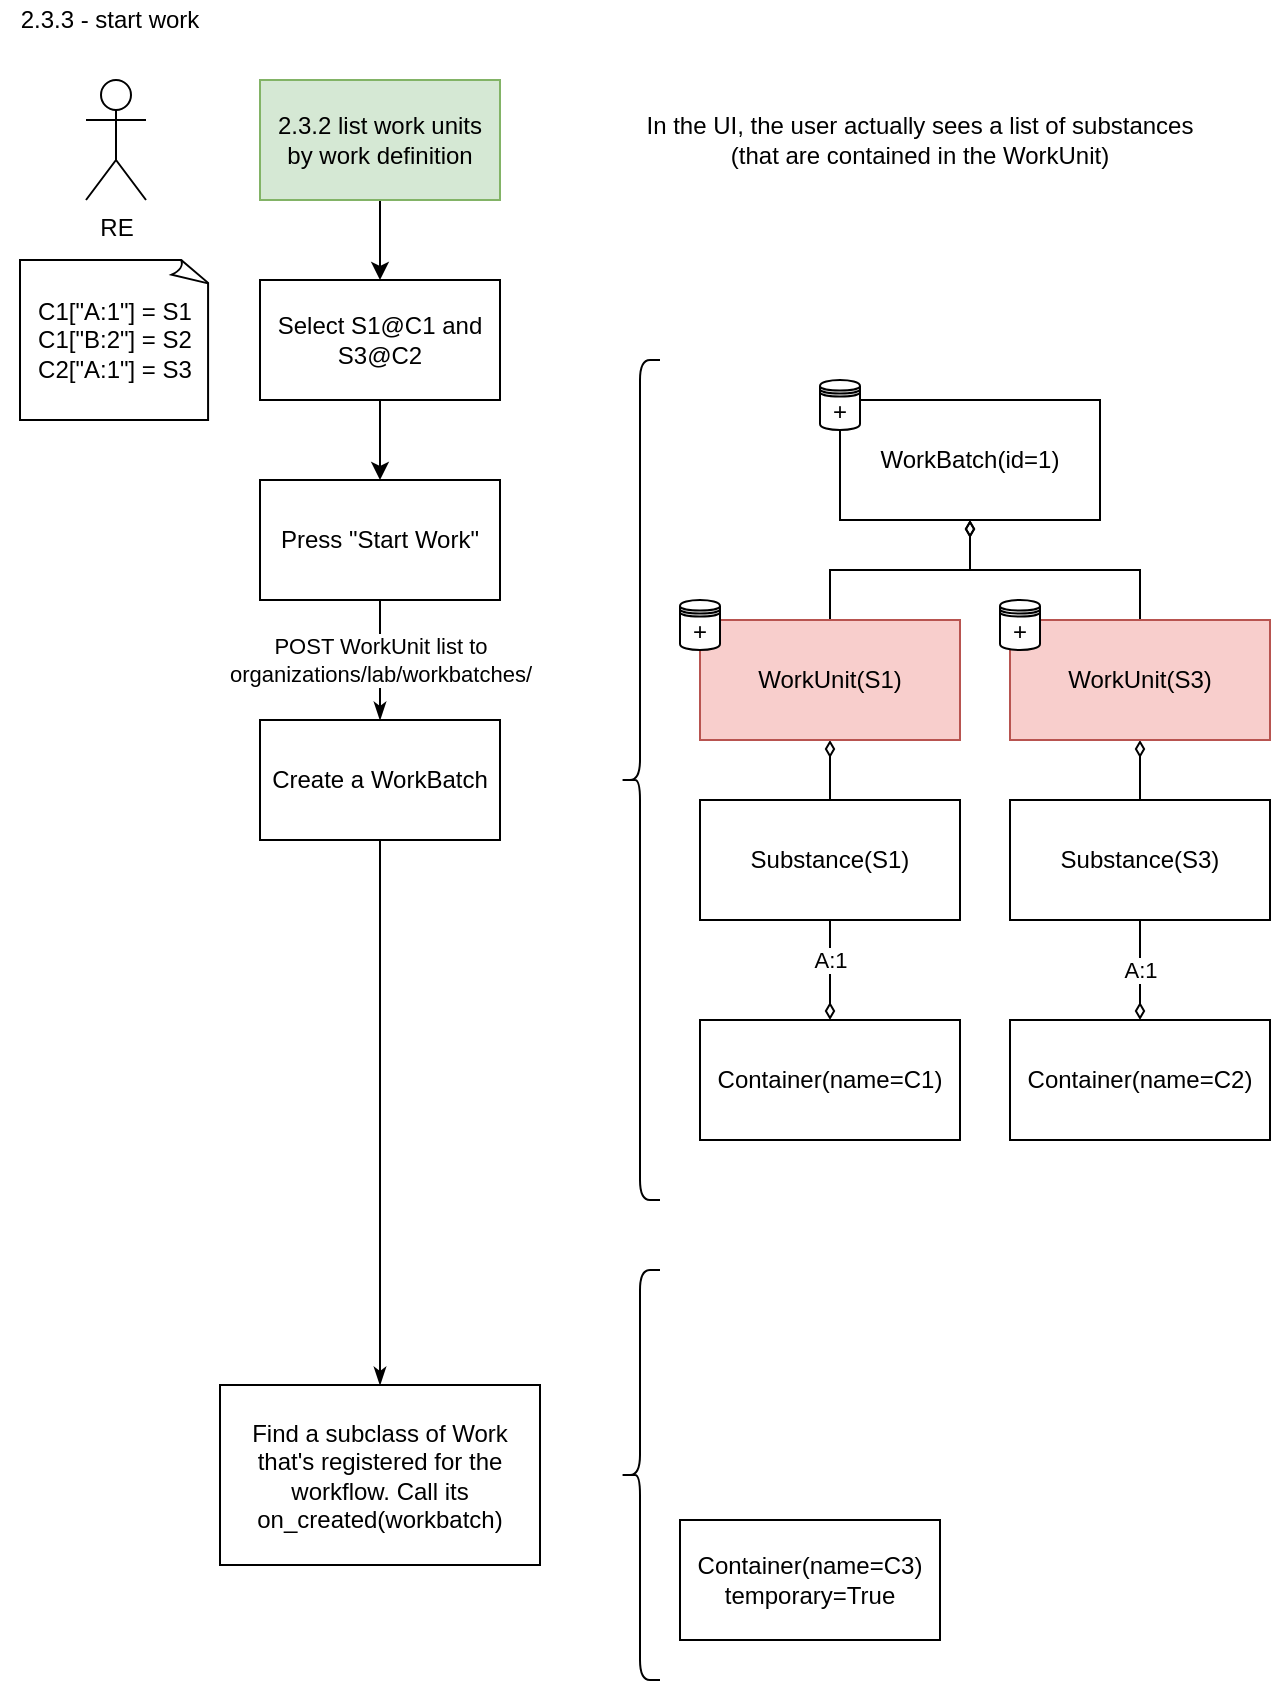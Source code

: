 <mxfile version="13.6.2" type="device"><diagram id="3H1c2ccJSPnoFC9GmwfF" name="Page-1"><mxGraphModel dx="786" dy="542" grid="1" gridSize="10" guides="1" tooltips="1" connect="1" arrows="1" fold="1" page="1" pageScale="1" pageWidth="827" pageHeight="1169" math="0" shadow="0"><root><mxCell id="0"/><mxCell id="1" parent="0"/><mxCell id="mrrmgD-FLw9sQ8rRM4c3-1" value="" style="edgeStyle=orthogonalEdgeStyle;rounded=0;orthogonalLoop=1;jettySize=auto;html=1;endArrow=classic;endFill=1;fontSize=12;" edge="1" parent="1" source="mrrmgD-FLw9sQ8rRM4c3-2" target="mrrmgD-FLw9sQ8rRM4c3-3"><mxGeometry relative="1" as="geometry"/></mxCell><mxCell id="mrrmgD-FLw9sQ8rRM4c3-2" value="Select S1@C1 and S3@C2" style="whiteSpace=wrap;html=1;rounded=0;" vertex="1" parent="1"><mxGeometry x="180" y="210" width="120" height="60" as="geometry"/></mxCell><mxCell id="mrrmgD-FLw9sQ8rRM4c3-3" value="Press &quot;Start Work&quot;" style="whiteSpace=wrap;html=1;rounded=0;" vertex="1" parent="1"><mxGeometry x="180" y="310" width="120" height="60" as="geometry"/></mxCell><mxCell id="mrrmgD-FLw9sQ8rRM4c3-4" value="" style="shape=curlyBracket;whiteSpace=wrap;html=1;rounded=1;" vertex="1" parent="1"><mxGeometry x="360" y="250" width="20" height="420" as="geometry"/></mxCell><mxCell id="mrrmgD-FLw9sQ8rRM4c3-5" style="edgeStyle=orthogonalEdgeStyle;rounded=0;orthogonalLoop=1;jettySize=auto;html=1;startArrow=diamondThin;startFill=0;endArrow=none;endFill=0;" edge="1" parent="1" source="mrrmgD-FLw9sQ8rRM4c3-7" target="mrrmgD-FLw9sQ8rRM4c3-18"><mxGeometry relative="1" as="geometry"/></mxCell><mxCell id="mrrmgD-FLw9sQ8rRM4c3-6" style="edgeStyle=orthogonalEdgeStyle;rounded=0;orthogonalLoop=1;jettySize=auto;html=1;startArrow=diamondThin;startFill=0;endArrow=none;endFill=0;" edge="1" parent="1" source="mrrmgD-FLw9sQ8rRM4c3-7" target="mrrmgD-FLw9sQ8rRM4c3-20"><mxGeometry relative="1" as="geometry"/></mxCell><mxCell id="mrrmgD-FLw9sQ8rRM4c3-7" value="WorkBatch(id=1)" style="whiteSpace=wrap;html=1;rounded=0;" vertex="1" parent="1"><mxGeometry x="470" y="270" width="130" height="60" as="geometry"/></mxCell><mxCell id="mrrmgD-FLw9sQ8rRM4c3-8" value="+" style="shape=datastore;whiteSpace=wrap;html=1;fontSize=12;" vertex="1" parent="1"><mxGeometry x="460" y="260" width="20" height="25" as="geometry"/></mxCell><mxCell id="mrrmgD-FLw9sQ8rRM4c3-9" value="C1[&quot;A:1&quot;] = S1&lt;br&gt;C1[&quot;B:2&quot;] = S2&lt;br&gt;C2[&quot;A:1&quot;] = S3" style="whiteSpace=wrap;html=1;shape=mxgraph.basic.document;fontSize=12;" vertex="1" parent="1"><mxGeometry x="60" y="200" width="95" height="80" as="geometry"/></mxCell><mxCell id="mrrmgD-FLw9sQ8rRM4c3-10" value="Substance(S1)" style="rounded=0;whiteSpace=wrap;html=1;fontSize=12;" vertex="1" parent="1"><mxGeometry x="400" y="470" width="130" height="60" as="geometry"/></mxCell><mxCell id="mrrmgD-FLw9sQ8rRM4c3-11" value="" style="edgeStyle=orthogonalEdgeStyle;rounded=0;orthogonalLoop=1;jettySize=auto;html=1;startArrow=diamondThin;startFill=0;endArrow=none;endFill=0;fontSize=12;" edge="1" parent="1" source="mrrmgD-FLw9sQ8rRM4c3-13" target="mrrmgD-FLw9sQ8rRM4c3-10"><mxGeometry relative="1" as="geometry"/></mxCell><mxCell id="mrrmgD-FLw9sQ8rRM4c3-12" value="A:1" style="edgeLabel;html=1;align=center;verticalAlign=middle;resizable=0;points=[];" vertex="1" connectable="0" parent="mrrmgD-FLw9sQ8rRM4c3-11"><mxGeometry x="0.216" y="-4" relative="1" as="geometry"><mxPoint x="-4" as="offset"/></mxGeometry></mxCell><mxCell id="mrrmgD-FLw9sQ8rRM4c3-13" value="Container(name=C1)" style="rounded=0;whiteSpace=wrap;html=1;fontSize=12;" vertex="1" parent="1"><mxGeometry x="400" y="580" width="130" height="60" as="geometry"/></mxCell><mxCell id="mrrmgD-FLw9sQ8rRM4c3-14" value="A:1" style="edgeStyle=orthogonalEdgeStyle;rounded=0;orthogonalLoop=1;jettySize=auto;html=1;startArrow=diamondThin;startFill=0;endArrow=none;endFill=0;" edge="1" parent="1" source="mrrmgD-FLw9sQ8rRM4c3-15" target="mrrmgD-FLw9sQ8rRM4c3-16"><mxGeometry relative="1" as="geometry"/></mxCell><mxCell id="mrrmgD-FLw9sQ8rRM4c3-15" value="Container(name=C2)" style="rounded=0;whiteSpace=wrap;html=1;fontSize=12;" vertex="1" parent="1"><mxGeometry x="555" y="580" width="130" height="60" as="geometry"/></mxCell><mxCell id="mrrmgD-FLw9sQ8rRM4c3-16" value="Substance(S3)" style="rounded=0;whiteSpace=wrap;html=1;fontSize=12;" vertex="1" parent="1"><mxGeometry x="555" y="470" width="130" height="60" as="geometry"/></mxCell><mxCell id="mrrmgD-FLw9sQ8rRM4c3-17" style="edgeStyle=orthogonalEdgeStyle;rounded=0;orthogonalLoop=1;jettySize=auto;html=1;startArrow=diamondThin;startFill=0;endArrow=none;endFill=0;" edge="1" parent="1" source="mrrmgD-FLw9sQ8rRM4c3-18" target="mrrmgD-FLw9sQ8rRM4c3-10"><mxGeometry relative="1" as="geometry"/></mxCell><mxCell id="mrrmgD-FLw9sQ8rRM4c3-18" value="WorkUnit(S1)" style="rounded=0;whiteSpace=wrap;html=1;fontSize=12;fillColor=#f8cecc;strokeColor=#b85450;" vertex="1" parent="1"><mxGeometry x="400" y="380" width="130" height="60" as="geometry"/></mxCell><mxCell id="mrrmgD-FLw9sQ8rRM4c3-19" style="edgeStyle=orthogonalEdgeStyle;rounded=0;orthogonalLoop=1;jettySize=auto;html=1;startArrow=diamondThin;startFill=0;endArrow=none;endFill=0;" edge="1" parent="1" source="mrrmgD-FLw9sQ8rRM4c3-20" target="mrrmgD-FLw9sQ8rRM4c3-16"><mxGeometry relative="1" as="geometry"/></mxCell><mxCell id="mrrmgD-FLw9sQ8rRM4c3-20" value="WorkUnit(S3)" style="rounded=0;whiteSpace=wrap;html=1;fontSize=12;fillColor=#f8cecc;strokeColor=#b85450;" vertex="1" parent="1"><mxGeometry x="555" y="380" width="130" height="60" as="geometry"/></mxCell><mxCell id="mrrmgD-FLw9sQ8rRM4c3-21" value="+" style="shape=datastore;whiteSpace=wrap;html=1;fontSize=12;" vertex="1" parent="1"><mxGeometry x="550" y="370" width="20" height="25" as="geometry"/></mxCell><mxCell id="mrrmgD-FLw9sQ8rRM4c3-22" value="+" style="shape=datastore;whiteSpace=wrap;html=1;fontSize=12;" vertex="1" parent="1"><mxGeometry x="390" y="370" width="20" height="25" as="geometry"/></mxCell><mxCell id="mrrmgD-FLw9sQ8rRM4c3-23" value="POST WorkUnit list to&lt;br&gt;organizations/lab/workbatches/" style="edgeStyle=orthogonalEdgeStyle;rounded=0;orthogonalLoop=1;jettySize=auto;html=1;startArrow=classicThin;startFill=1;endArrow=none;endFill=0;" edge="1" parent="1"><mxGeometry relative="1" as="geometry"><mxPoint x="240" y="430" as="sourcePoint"/><mxPoint x="240" y="370" as="targetPoint"/></mxGeometry></mxCell><mxCell id="mrrmgD-FLw9sQ8rRM4c3-24" value="Create a WorkBatch" style="whiteSpace=wrap;html=1;rounded=0;" vertex="1" parent="1"><mxGeometry x="180" y="430" width="120" height="60" as="geometry"/></mxCell><mxCell id="mrrmgD-FLw9sQ8rRM4c3-25" style="edgeStyle=orthogonalEdgeStyle;rounded=0;orthogonalLoop=1;jettySize=auto;html=1;startArrow=classicThin;startFill=1;endArrow=none;endFill=0;" edge="1" parent="1" source="mrrmgD-FLw9sQ8rRM4c3-26" target="mrrmgD-FLw9sQ8rRM4c3-24"><mxGeometry relative="1" as="geometry"/></mxCell><mxCell id="mrrmgD-FLw9sQ8rRM4c3-26" value="Find a subclass of Work that's registered for the workflow. Call its on_created(workbatch)" style="whiteSpace=wrap;html=1;rounded=0;" vertex="1" parent="1"><mxGeometry x="160" y="762.5" width="160" height="90" as="geometry"/></mxCell><mxCell id="mrrmgD-FLw9sQ8rRM4c3-27" value="" style="shape=curlyBracket;whiteSpace=wrap;html=1;rounded=1;" vertex="1" parent="1"><mxGeometry x="360" y="705" width="20" height="205" as="geometry"/></mxCell><mxCell id="mrrmgD-FLw9sQ8rRM4c3-28" value="Container(name=C3)&lt;br&gt;temporary=True" style="rounded=0;whiteSpace=wrap;html=1;fontSize=12;" vertex="1" parent="1"><mxGeometry x="390" y="830" width="130" height="60" as="geometry"/></mxCell><mxCell id="mrrmgD-FLw9sQ8rRM4c3-30" style="edgeStyle=orthogonalEdgeStyle;rounded=0;orthogonalLoop=1;jettySize=auto;html=1;entryX=0.5;entryY=0;entryDx=0;entryDy=0;" edge="1" parent="1" source="mrrmgD-FLw9sQ8rRM4c3-29" target="mrrmgD-FLw9sQ8rRM4c3-2"><mxGeometry relative="1" as="geometry"/></mxCell><mxCell id="mrrmgD-FLw9sQ8rRM4c3-29" value="2.3.2 list work units by work definition" style="whiteSpace=wrap;html=1;rounded=0;fillColor=#d5e8d4;strokeColor=#82b366;" vertex="1" parent="1"><mxGeometry x="180" y="110" width="120" height="60" as="geometry"/></mxCell><mxCell id="mrrmgD-FLw9sQ8rRM4c3-31" value="RE" style="shape=umlActor;verticalLabelPosition=bottom;verticalAlign=top;html=1;outlineConnect=0;" vertex="1" parent="1"><mxGeometry x="93" y="110" width="30" height="60" as="geometry"/></mxCell><mxCell id="mrrmgD-FLw9sQ8rRM4c3-34" value="In the UI, the user actually sees a list of substances (that are contained in the WorkUnit)" style="text;html=1;strokeColor=none;fillColor=none;align=center;verticalAlign=middle;whiteSpace=wrap;rounded=0;" vertex="1" parent="1"><mxGeometry x="370" y="130" width="280" height="20" as="geometry"/></mxCell><mxCell id="mrrmgD-FLw9sQ8rRM4c3-35" value="2.3.3 - start work" style="text;html=1;strokeColor=none;fillColor=none;align=center;verticalAlign=middle;whiteSpace=wrap;rounded=0;" vertex="1" parent="1"><mxGeometry x="50" y="70" width="110" height="20" as="geometry"/></mxCell></root></mxGraphModel></diagram></mxfile>